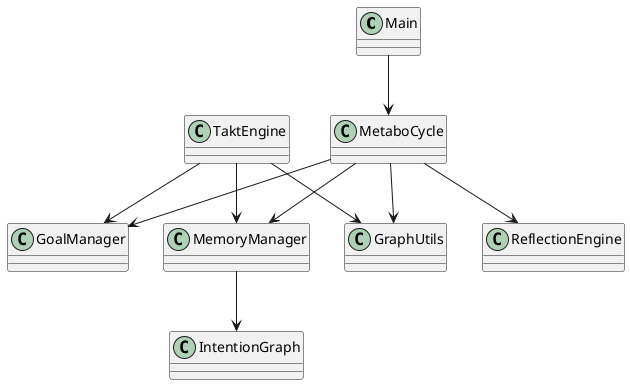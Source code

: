 @startuml
class Main
class MetaboCycle
class GoalManager
class MemoryManager
class IntentionGraph
class GraphUtils
class ReflectionEngine
class TaktEngine
Main --> MetaboCycle
MetaboCycle --> GoalManager
MetaboCycle --> MemoryManager
MetaboCycle --> ReflectionEngine
MetaboCycle --> GraphUtils
MemoryManager --> IntentionGraph
TaktEngine --> MemoryManager
TaktEngine --> GoalManager
TaktEngine --> GraphUtils
@enduml
